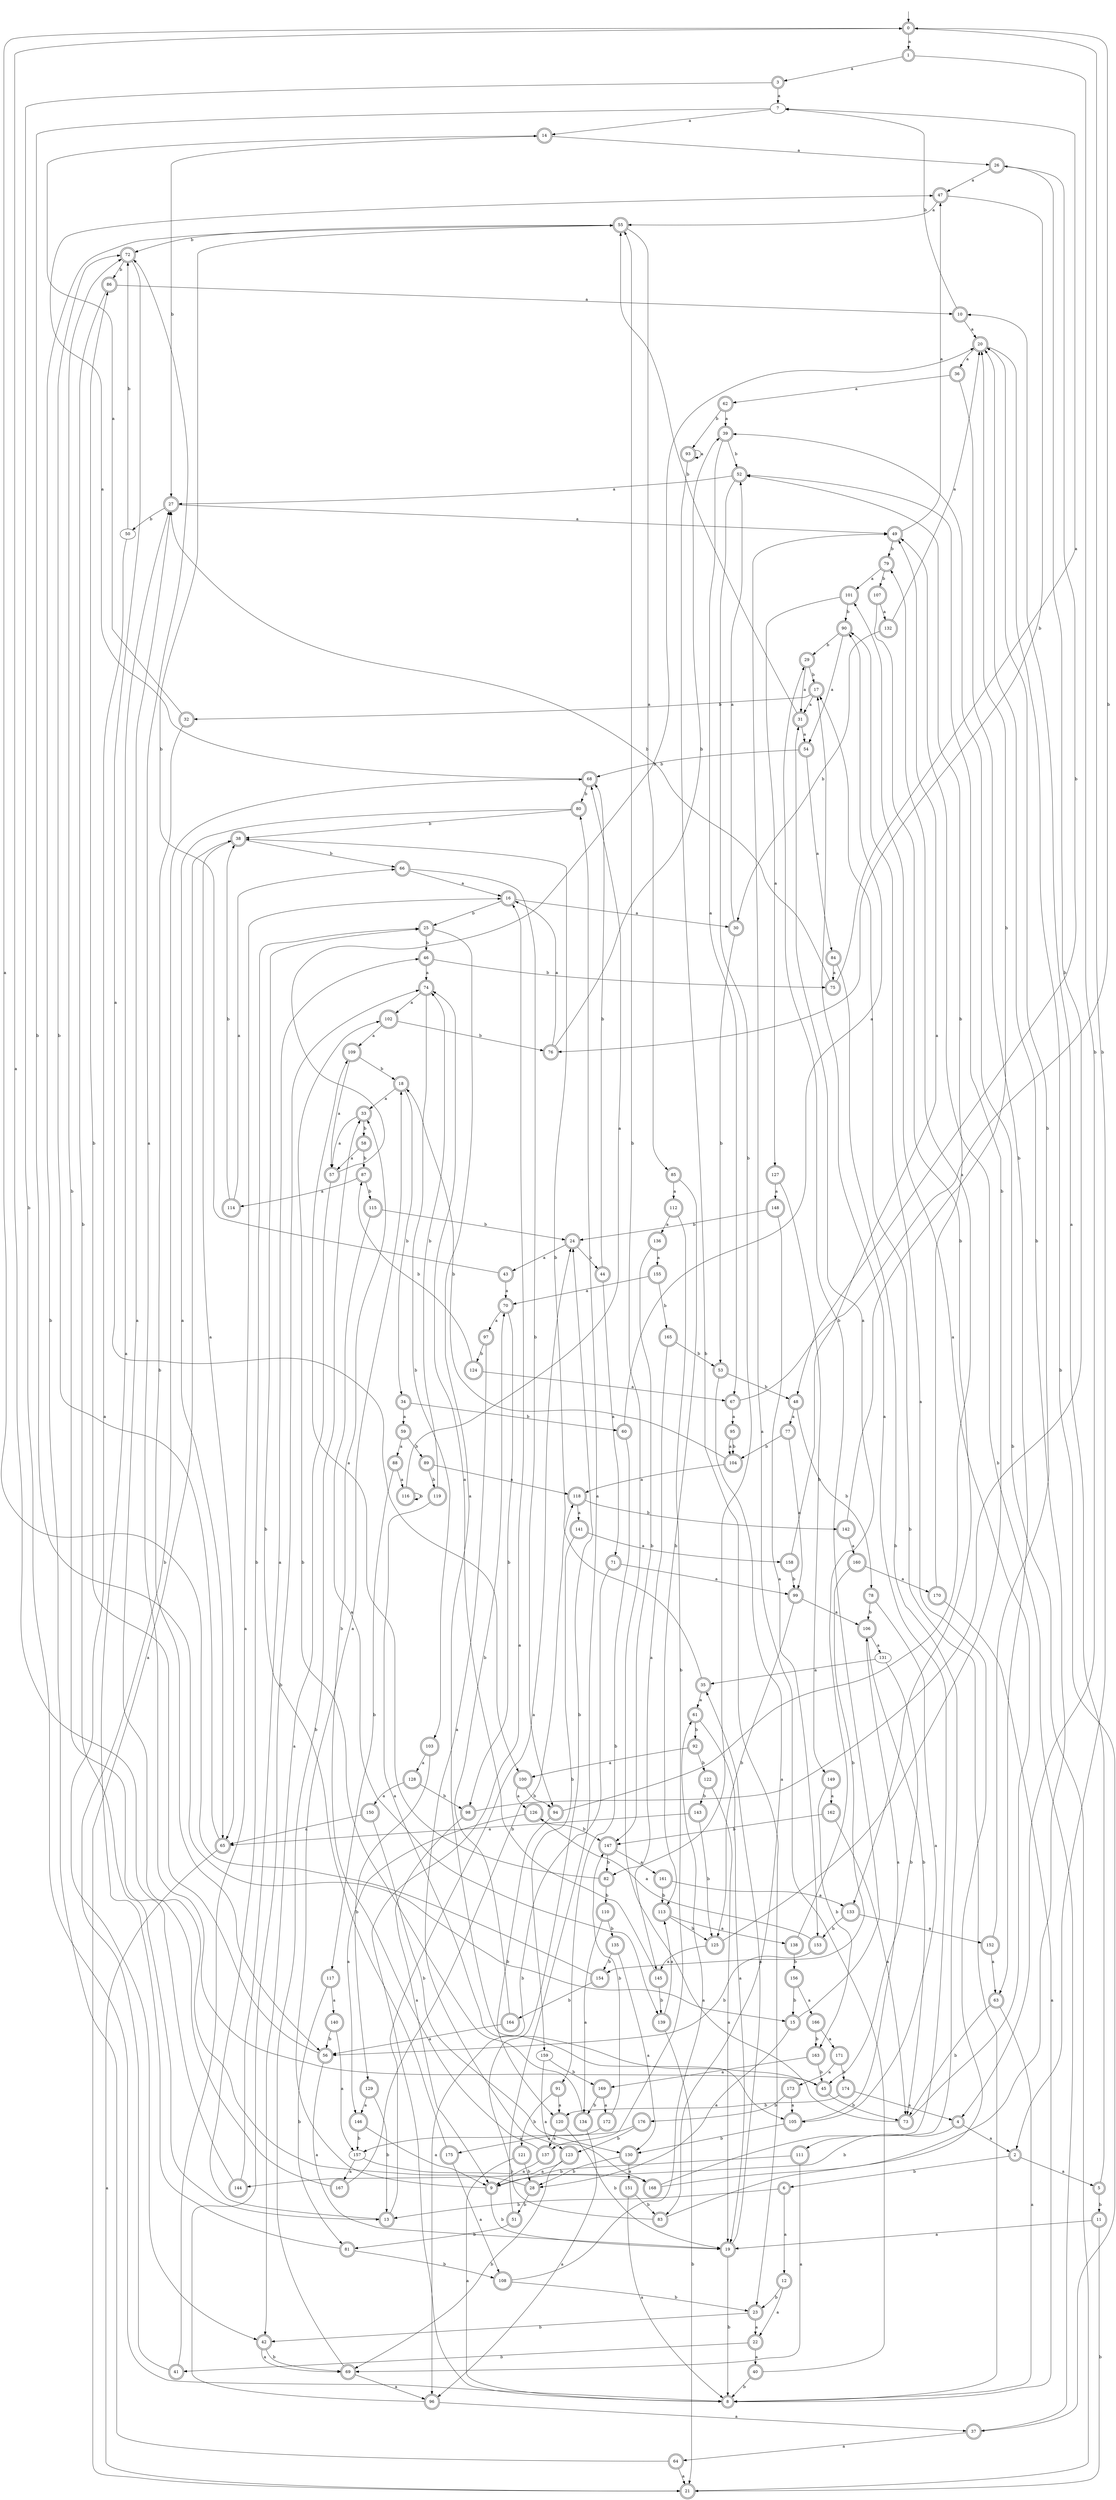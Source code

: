 digraph RandomDFA {
  __start0 [label="", shape=none];
  __start0 -> 0 [label=""];
  0 [shape=circle] [shape=doublecircle]
  0 -> 1 [label="a"]
  0 -> 2 [label="b"]
  1 [shape=doublecircle]
  1 -> 3 [label="a"]
  1 -> 4 [label="b"]
  2 [shape=doublecircle]
  2 -> 5 [label="a"]
  2 -> 6 [label="b"]
  3 [shape=doublecircle]
  3 -> 7 [label="a"]
  3 -> 8 [label="b"]
  4 [shape=doublecircle]
  4 -> 2 [label="a"]
  4 -> 9 [label="b"]
  5 [shape=doublecircle]
  5 -> 10 [label="a"]
  5 -> 11 [label="b"]
  6 [shape=doublecircle]
  6 -> 12 [label="a"]
  6 -> 13 [label="b"]
  7
  7 -> 14 [label="a"]
  7 -> 15 [label="b"]
  8 [shape=doublecircle]
  8 -> 16 [label="a"]
  8 -> 17 [label="b"]
  9 [shape=doublecircle]
  9 -> 18 [label="a"]
  9 -> 19 [label="b"]
  10 [shape=doublecircle]
  10 -> 20 [label="a"]
  10 -> 7 [label="b"]
  11 [shape=doublecircle]
  11 -> 19 [label="a"]
  11 -> 21 [label="b"]
  12 [shape=doublecircle]
  12 -> 22 [label="a"]
  12 -> 23 [label="b"]
  13 [shape=doublecircle]
  13 -> 24 [label="a"]
  13 -> 25 [label="b"]
  14 [shape=doublecircle]
  14 -> 26 [label="a"]
  14 -> 27 [label="b"]
  15 [shape=doublecircle]
  15 -> 28 [label="a"]
  15 -> 29 [label="b"]
  16 [shape=doublecircle]
  16 -> 30 [label="a"]
  16 -> 25 [label="b"]
  17 [shape=doublecircle]
  17 -> 31 [label="a"]
  17 -> 32 [label="b"]
  18 [shape=doublecircle]
  18 -> 33 [label="a"]
  18 -> 34 [label="b"]
  19 [shape=doublecircle]
  19 -> 35 [label="a"]
  19 -> 8 [label="b"]
  20 [shape=doublecircle]
  20 -> 36 [label="a"]
  20 -> 37 [label="b"]
  21 [shape=doublecircle]
  21 -> 38 [label="a"]
  21 -> 39 [label="b"]
  22 [shape=doublecircle]
  22 -> 40 [label="a"]
  22 -> 41 [label="b"]
  23 [shape=doublecircle]
  23 -> 22 [label="a"]
  23 -> 42 [label="b"]
  24 [shape=doublecircle]
  24 -> 43 [label="a"]
  24 -> 44 [label="b"]
  25 [shape=doublecircle]
  25 -> 45 [label="a"]
  25 -> 46 [label="b"]
  26 [shape=doublecircle]
  26 -> 47 [label="a"]
  26 -> 48 [label="b"]
  27 [shape=doublecircle]
  27 -> 49 [label="a"]
  27 -> 50 [label="b"]
  28 [shape=doublecircle]
  28 -> 27 [label="a"]
  28 -> 51 [label="b"]
  29 [shape=doublecircle]
  29 -> 31 [label="a"]
  29 -> 17 [label="b"]
  30 [shape=doublecircle]
  30 -> 52 [label="a"]
  30 -> 53 [label="b"]
  31 [shape=doublecircle]
  31 -> 54 [label="a"]
  31 -> 55 [label="b"]
  32 [shape=doublecircle]
  32 -> 14 [label="a"]
  32 -> 56 [label="b"]
  33 [shape=doublecircle]
  33 -> 57 [label="a"]
  33 -> 58 [label="b"]
  34 [shape=doublecircle]
  34 -> 59 [label="a"]
  34 -> 60 [label="b"]
  35 [shape=doublecircle]
  35 -> 61 [label="a"]
  35 -> 38 [label="b"]
  36 [shape=doublecircle]
  36 -> 62 [label="a"]
  36 -> 63 [label="b"]
  37 [shape=doublecircle]
  37 -> 64 [label="a"]
  37 -> 49 [label="b"]
  38 [shape=doublecircle]
  38 -> 65 [label="a"]
  38 -> 66 [label="b"]
  39 [shape=doublecircle]
  39 -> 67 [label="a"]
  39 -> 52 [label="b"]
  40 [shape=doublecircle]
  40 -> 49 [label="a"]
  40 -> 8 [label="b"]
  41 [shape=doublecircle]
  41 -> 16 [label="a"]
  41 -> 68 [label="b"]
  42 [shape=doublecircle]
  42 -> 69 [label="a"]
  42 -> 69 [label="b"]
  43 [shape=doublecircle]
  43 -> 70 [label="a"]
  43 -> 55 [label="b"]
  44 [shape=doublecircle]
  44 -> 71 [label="a"]
  44 -> 68 [label="b"]
  45 [shape=doublecircle]
  45 -> 72 [label="a"]
  45 -> 73 [label="b"]
  46 [shape=doublecircle]
  46 -> 74 [label="a"]
  46 -> 75 [label="b"]
  47 [shape=doublecircle]
  47 -> 55 [label="a"]
  47 -> 76 [label="b"]
  48 [shape=doublecircle]
  48 -> 77 [label="a"]
  48 -> 78 [label="b"]
  49 [shape=doublecircle]
  49 -> 47 [label="a"]
  49 -> 79 [label="b"]
  50
  50 -> 42 [label="a"]
  50 -> 72 [label="b"]
  51 [shape=doublecircle]
  51 -> 80 [label="a"]
  51 -> 81 [label="b"]
  52 [shape=doublecircle]
  52 -> 27 [label="a"]
  52 -> 82 [label="b"]
  53 [shape=doublecircle]
  53 -> 83 [label="a"]
  53 -> 48 [label="b"]
  54 [shape=doublecircle]
  54 -> 84 [label="a"]
  54 -> 68 [label="b"]
  55 [shape=doublecircle]
  55 -> 85 [label="a"]
  55 -> 72 [label="b"]
  56 [shape=doublecircle]
  56 -> 19 [label="a"]
  56 -> 86 [label="b"]
  57 [shape=doublecircle]
  57 -> 42 [label="a"]
  57 -> 20 [label="b"]
  58 [shape=doublecircle]
  58 -> 57 [label="a"]
  58 -> 87 [label="b"]
  59 [shape=doublecircle]
  59 -> 88 [label="a"]
  59 -> 89 [label="b"]
  60 [shape=doublecircle]
  60 -> 90 [label="a"]
  60 -> 91 [label="b"]
  61 [shape=doublecircle]
  61 -> 19 [label="a"]
  61 -> 92 [label="b"]
  62 [shape=doublecircle]
  62 -> 39 [label="a"]
  62 -> 93 [label="b"]
  63 [shape=doublecircle]
  63 -> 8 [label="a"]
  63 -> 73 [label="b"]
  64 [shape=doublecircle]
  64 -> 21 [label="a"]
  64 -> 55 [label="b"]
  65 [shape=doublecircle]
  65 -> 21 [label="a"]
  65 -> 72 [label="b"]
  66 [shape=doublecircle]
  66 -> 16 [label="a"]
  66 -> 94 [label="b"]
  67 [shape=doublecircle]
  67 -> 95 [label="a"]
  67 -> 0 [label="b"]
  68 [shape=doublecircle]
  68 -> 47 [label="a"]
  68 -> 80 [label="b"]
  69 [shape=doublecircle]
  69 -> 96 [label="a"]
  69 -> 33 [label="b"]
  70 [shape=doublecircle]
  70 -> 97 [label="a"]
  70 -> 98 [label="b"]
  71 [shape=doublecircle]
  71 -> 99 [label="a"]
  71 -> 96 [label="b"]
  72 [shape=doublecircle]
  72 -> 100 [label="a"]
  72 -> 86 [label="b"]
  73 [shape=doublecircle]
  73 -> 101 [label="a"]
  73 -> 55 [label="b"]
  74 [shape=doublecircle]
  74 -> 102 [label="a"]
  74 -> 103 [label="b"]
  75 [shape=doublecircle]
  75 -> 7 [label="a"]
  75 -> 27 [label="b"]
  76 [shape=doublecircle]
  76 -> 16 [label="a"]
  76 -> 39 [label="b"]
  77 [shape=doublecircle]
  77 -> 99 [label="a"]
  77 -> 104 [label="b"]
  78 [shape=doublecircle]
  78 -> 105 [label="a"]
  78 -> 106 [label="b"]
  79 [shape=doublecircle]
  79 -> 101 [label="a"]
  79 -> 107 [label="b"]
  80 [shape=doublecircle]
  80 -> 65 [label="a"]
  80 -> 38 [label="b"]
  81 [shape=doublecircle]
  81 -> 27 [label="a"]
  81 -> 108 [label="b"]
  82 [shape=doublecircle]
  82 -> 109 [label="a"]
  82 -> 110 [label="b"]
  83 [shape=doublecircle]
  83 -> 90 [label="a"]
  83 -> 24 [label="b"]
  84 [shape=doublecircle]
  84 -> 75 [label="a"]
  84 -> 111 [label="b"]
  85 [shape=doublecircle]
  85 -> 112 [label="a"]
  85 -> 113 [label="b"]
  86 [shape=doublecircle]
  86 -> 10 [label="a"]
  86 -> 13 [label="b"]
  87 [shape=doublecircle]
  87 -> 114 [label="a"]
  87 -> 115 [label="b"]
  88 [shape=doublecircle]
  88 -> 116 [label="a"]
  88 -> 117 [label="b"]
  89 [shape=doublecircle]
  89 -> 118 [label="a"]
  89 -> 119 [label="b"]
  90 [shape=doublecircle]
  90 -> 54 [label="a"]
  90 -> 29 [label="b"]
  91 [shape=doublecircle]
  91 -> 120 [label="a"]
  91 -> 121 [label="b"]
  92 [shape=doublecircle]
  92 -> 100 [label="a"]
  92 -> 122 [label="b"]
  93 [shape=doublecircle]
  93 -> 93 [label="a"]
  93 -> 23 [label="b"]
  94 [shape=doublecircle]
  94 -> 79 [label="a"]
  94 -> 120 [label="b"]
  95 [shape=doublecircle]
  95 -> 104 [label="a"]
  95 -> 104 [label="b"]
  96 [shape=doublecircle]
  96 -> 37 [label="a"]
  96 -> 74 [label="b"]
  97 [shape=doublecircle]
  97 -> 123 [label="a"]
  97 -> 124 [label="b"]
  98 [shape=doublecircle]
  98 -> 9 [label="a"]
  98 -> 26 [label="b"]
  99 [shape=doublecircle]
  99 -> 106 [label="a"]
  99 -> 125 [label="b"]
  100 [shape=doublecircle]
  100 -> 126 [label="a"]
  100 -> 94 [label="b"]
  101 [shape=doublecircle]
  101 -> 127 [label="a"]
  101 -> 90 [label="b"]
  102 [shape=doublecircle]
  102 -> 109 [label="a"]
  102 -> 76 [label="b"]
  103 [shape=doublecircle]
  103 -> 128 [label="a"]
  103 -> 129 [label="b"]
  104 [shape=doublecircle]
  104 -> 118 [label="a"]
  104 -> 18 [label="b"]
  105 [shape=doublecircle]
  105 -> 106 [label="a"]
  105 -> 130 [label="b"]
  106 [shape=doublecircle]
  106 -> 131 [label="a"]
  106 -> 73 [label="b"]
  107 [shape=doublecircle]
  107 -> 132 [label="a"]
  107 -> 133 [label="b"]
  108 [shape=doublecircle]
  108 -> 61 [label="a"]
  108 -> 23 [label="b"]
  109 [shape=doublecircle]
  109 -> 57 [label="a"]
  109 -> 18 [label="b"]
  110 [shape=doublecircle]
  110 -> 134 [label="a"]
  110 -> 135 [label="b"]
  111 [shape=doublecircle]
  111 -> 69 [label="a"]
  111 -> 9 [label="b"]
  112 [shape=doublecircle]
  112 -> 136 [label="a"]
  112 -> 137 [label="b"]
  113 [shape=doublecircle]
  113 -> 138 [label="a"]
  113 -> 125 [label="b"]
  114 [shape=doublecircle]
  114 -> 66 [label="a"]
  114 -> 38 [label="b"]
  115 [shape=doublecircle]
  115 -> 139 [label="a"]
  115 -> 24 [label="b"]
  116 [shape=doublecircle]
  116 -> 68 [label="a"]
  116 -> 116 [label="b"]
  117 [shape=doublecircle]
  117 -> 140 [label="a"]
  117 -> 81 [label="b"]
  118 [shape=doublecircle]
  118 -> 141 [label="a"]
  118 -> 142 [label="b"]
  119 [shape=doublecircle]
  119 -> 105 [label="a"]
  119 -> 74 [label="b"]
  120 [shape=doublecircle]
  120 -> 137 [label="a"]
  120 -> 19 [label="b"]
  121 [shape=doublecircle]
  121 -> 8 [label="a"]
  121 -> 28 [label="b"]
  122 [shape=doublecircle]
  122 -> 19 [label="a"]
  122 -> 143 [label="b"]
  123 [shape=doublecircle]
  123 -> 144 [label="a"]
  123 -> 69 [label="b"]
  124 [shape=doublecircle]
  124 -> 67 [label="a"]
  124 -> 87 [label="b"]
  125 [shape=doublecircle]
  125 -> 145 [label="a"]
  125 -> 52 [label="b"]
  126 [shape=doublecircle]
  126 -> 146 [label="a"]
  126 -> 147 [label="b"]
  127 [shape=doublecircle]
  127 -> 148 [label="a"]
  127 -> 149 [label="b"]
  128 [shape=doublecircle]
  128 -> 150 [label="a"]
  128 -> 98 [label="b"]
  129 [shape=doublecircle]
  129 -> 146 [label="a"]
  129 -> 13 [label="b"]
  130 [shape=doublecircle]
  130 -> 151 [label="a"]
  130 -> 28 [label="b"]
  131
  131 -> 35 [label="a"]
  131 -> 45 [label="b"]
  132 [shape=doublecircle]
  132 -> 20 [label="a"]
  132 -> 30 [label="b"]
  133 [shape=doublecircle]
  133 -> 152 [label="a"]
  133 -> 153 [label="b"]
  134 [shape=doublecircle]
  134 -> 96 [label="a"]
  134 -> 102 [label="b"]
  135 [shape=doublecircle]
  135 -> 130 [label="a"]
  135 -> 154 [label="b"]
  136 [shape=doublecircle]
  136 -> 155 [label="a"]
  136 -> 147 [label="b"]
  137 [shape=doublecircle]
  137 -> 9 [label="a"]
  137 -> 33 [label="b"]
  138 [shape=doublecircle]
  138 -> 31 [label="a"]
  138 -> 156 [label="b"]
  139 [shape=doublecircle]
  139 -> 113 [label="a"]
  139 -> 21 [label="b"]
  140 [shape=doublecircle]
  140 -> 157 [label="a"]
  140 -> 56 [label="b"]
  141 [shape=doublecircle]
  141 -> 158 [label="a"]
  141 -> 159 [label="b"]
  142 [shape=doublecircle]
  142 -> 160 [label="a"]
  142 -> 20 [label="b"]
  143 [shape=doublecircle]
  143 -> 65 [label="a"]
  143 -> 125 [label="b"]
  144 [shape=doublecircle]
  144 -> 46 [label="a"]
  144 -> 72 [label="b"]
  145 [shape=doublecircle]
  145 -> 74 [label="a"]
  145 -> 139 [label="b"]
  146 [shape=doublecircle]
  146 -> 9 [label="a"]
  146 -> 157 [label="b"]
  147 [shape=doublecircle]
  147 -> 161 [label="a"]
  147 -> 82 [label="b"]
  148 [shape=doublecircle]
  148 -> 153 [label="a"]
  148 -> 24 [label="b"]
  149 [shape=doublecircle]
  149 -> 162 [label="a"]
  149 -> 163 [label="b"]
  150 [shape=doublecircle]
  150 -> 65 [label="a"]
  150 -> 130 [label="b"]
  151 [shape=doublecircle]
  151 -> 8 [label="a"]
  151 -> 83 [label="b"]
  152 [shape=doublecircle]
  152 -> 63 [label="a"]
  152 -> 20 [label="b"]
  153 [shape=doublecircle]
  153 -> 126 [label="a"]
  153 -> 56 [label="b"]
  154 [shape=doublecircle]
  154 -> 0 [label="a"]
  154 -> 164 [label="b"]
  155 [shape=doublecircle]
  155 -> 70 [label="a"]
  155 -> 165 [label="b"]
  156 [shape=doublecircle]
  156 -> 166 [label="a"]
  156 -> 15 [label="b"]
  157
  157 -> 167 [label="a"]
  157 -> 168 [label="b"]
  158 [shape=doublecircle]
  158 -> 49 [label="a"]
  158 -> 99 [label="b"]
  159
  159 -> 168 [label="a"]
  159 -> 169 [label="b"]
  160 [shape=doublecircle]
  160 -> 170 [label="a"]
  160 -> 154 [label="b"]
  161 [shape=doublecircle]
  161 -> 133 [label="a"]
  161 -> 113 [label="b"]
  162 [shape=doublecircle]
  162 -> 73 [label="a"]
  162 -> 147 [label="b"]
  163 [shape=doublecircle]
  163 -> 169 [label="a"]
  163 -> 45 [label="b"]
  164 [shape=doublecircle]
  164 -> 56 [label="a"]
  164 -> 70 [label="b"]
  165 [shape=doublecircle]
  165 -> 145 [label="a"]
  165 -> 53 [label="b"]
  166 [shape=doublecircle]
  166 -> 171 [label="a"]
  166 -> 163 [label="b"]
  167 [shape=doublecircle]
  167 -> 0 [label="a"]
  167 -> 118 [label="b"]
  168 [shape=doublecircle]
  168 -> 17 [label="a"]
  168 -> 20 [label="b"]
  169 [shape=doublecircle]
  169 -> 172 [label="a"]
  169 -> 134 [label="b"]
  170 [shape=doublecircle]
  170 -> 8 [label="a"]
  170 -> 52 [label="b"]
  171 [shape=doublecircle]
  171 -> 173 [label="a"]
  171 -> 174 [label="b"]
  172 [shape=doublecircle]
  172 -> 175 [label="a"]
  172 -> 147 [label="b"]
  173 [shape=doublecircle]
  173 -> 105 [label="a"]
  173 -> 176 [label="b"]
  174 [shape=doublecircle]
  174 -> 4 [label="a"]
  174 -> 120 [label="b"]
  175 [shape=doublecircle]
  175 -> 108 [label="a"]
  175 -> 25 [label="b"]
  176 [shape=doublecircle]
  176 -> 157 [label="a"]
  176 -> 123 [label="b"]
}
